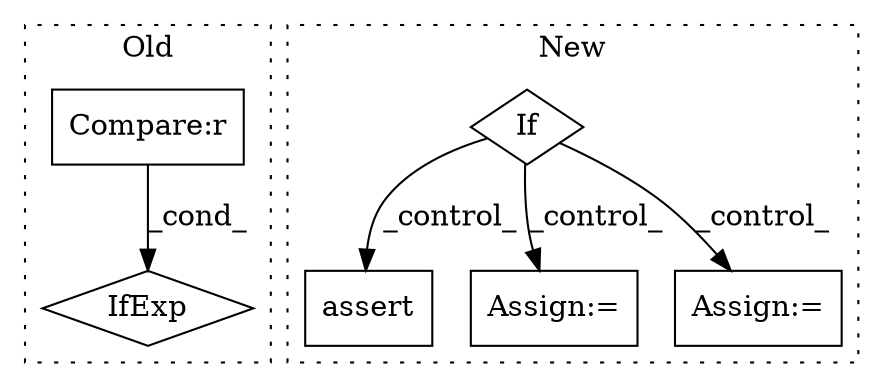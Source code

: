 digraph G {
subgraph cluster0 {
1 [label="IfExp" a="51" s="4161,4210" l="16,18" shape="diamond"];
3 [label="Compare:r" a="40" s="4177" l="33" shape="box"];
label = "Old";
style="dotted";
}
subgraph cluster1 {
2 [label="assert" a="65" s="8278" l="7" shape="box"];
4 [label="If" a="96" s="6299" l="3" shape="diamond"];
5 [label="Assign:=" a="68" s="8659" l="3" shape="box"];
6 [label="Assign:=" a="68" s="8479" l="3" shape="box"];
label = "New";
style="dotted";
}
3 -> 1 [label="_cond_"];
4 -> 2 [label="_control_"];
4 -> 5 [label="_control_"];
4 -> 6 [label="_control_"];
}